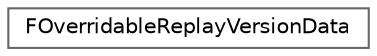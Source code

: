 digraph "Graphical Class Hierarchy"
{
 // INTERACTIVE_SVG=YES
 // LATEX_PDF_SIZE
  bgcolor="transparent";
  edge [fontname=Helvetica,fontsize=10,labelfontname=Helvetica,labelfontsize=10];
  node [fontname=Helvetica,fontsize=10,shape=box,height=0.2,width=0.4];
  rankdir="LR";
  Node0 [id="Node000000",label="FOverridableReplayVersionData",height=0.2,width=0.4,color="grey40", fillcolor="white", style="filled",URL="$dc/df0/structFOverridableReplayVersionData.html",tooltip=" "];
}
